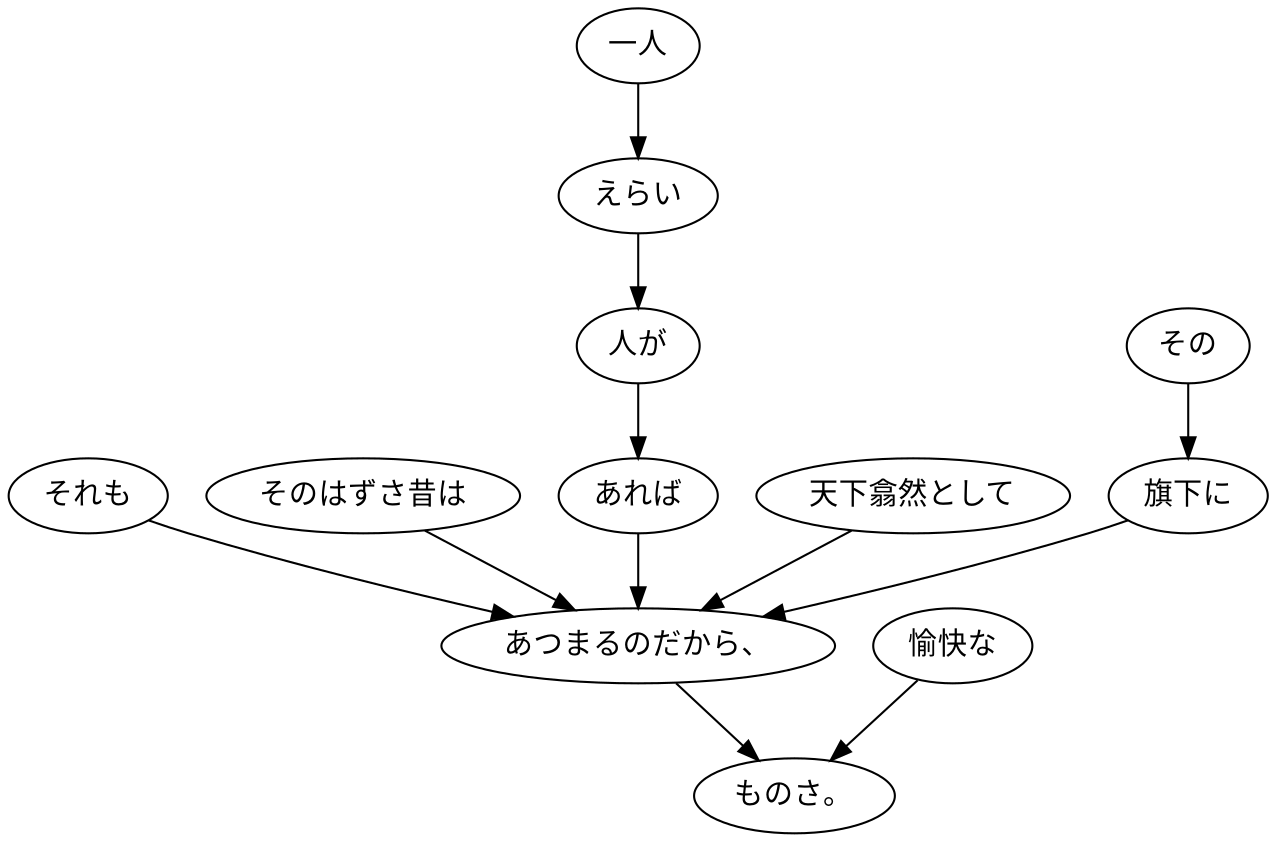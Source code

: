 digraph graph8836 {
	node0 [label="それも"];
	node1 [label="そのはずさ昔は"];
	node2 [label="一人"];
	node3 [label="えらい"];
	node4 [label="人が"];
	node5 [label="あれば"];
	node6 [label="天下翕然として"];
	node7 [label="その"];
	node8 [label="旗下に"];
	node9 [label="あつまるのだから、"];
	node10 [label="愉快な"];
	node11 [label="ものさ。"];
	node0 -> node9;
	node1 -> node9;
	node2 -> node3;
	node3 -> node4;
	node4 -> node5;
	node5 -> node9;
	node6 -> node9;
	node7 -> node8;
	node8 -> node9;
	node9 -> node11;
	node10 -> node11;
}
